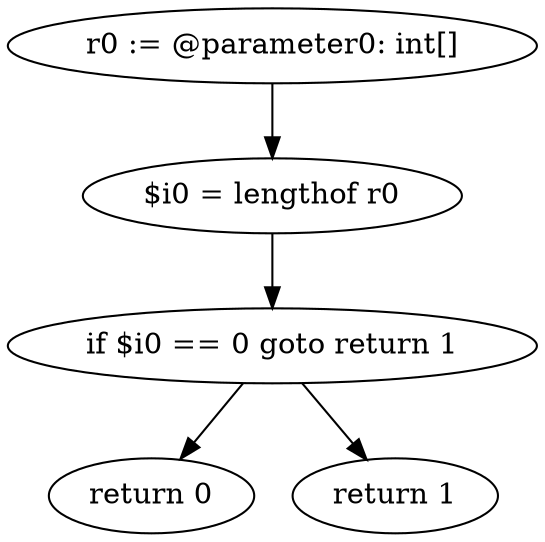 digraph "unitGraph" {
    "r0 := @parameter0: int[]"
    "$i0 = lengthof r0"
    "if $i0 == 0 goto return 1"
    "return 0"
    "return 1"
    "r0 := @parameter0: int[]"->"$i0 = lengthof r0";
    "$i0 = lengthof r0"->"if $i0 == 0 goto return 1";
    "if $i0 == 0 goto return 1"->"return 0";
    "if $i0 == 0 goto return 1"->"return 1";
}
